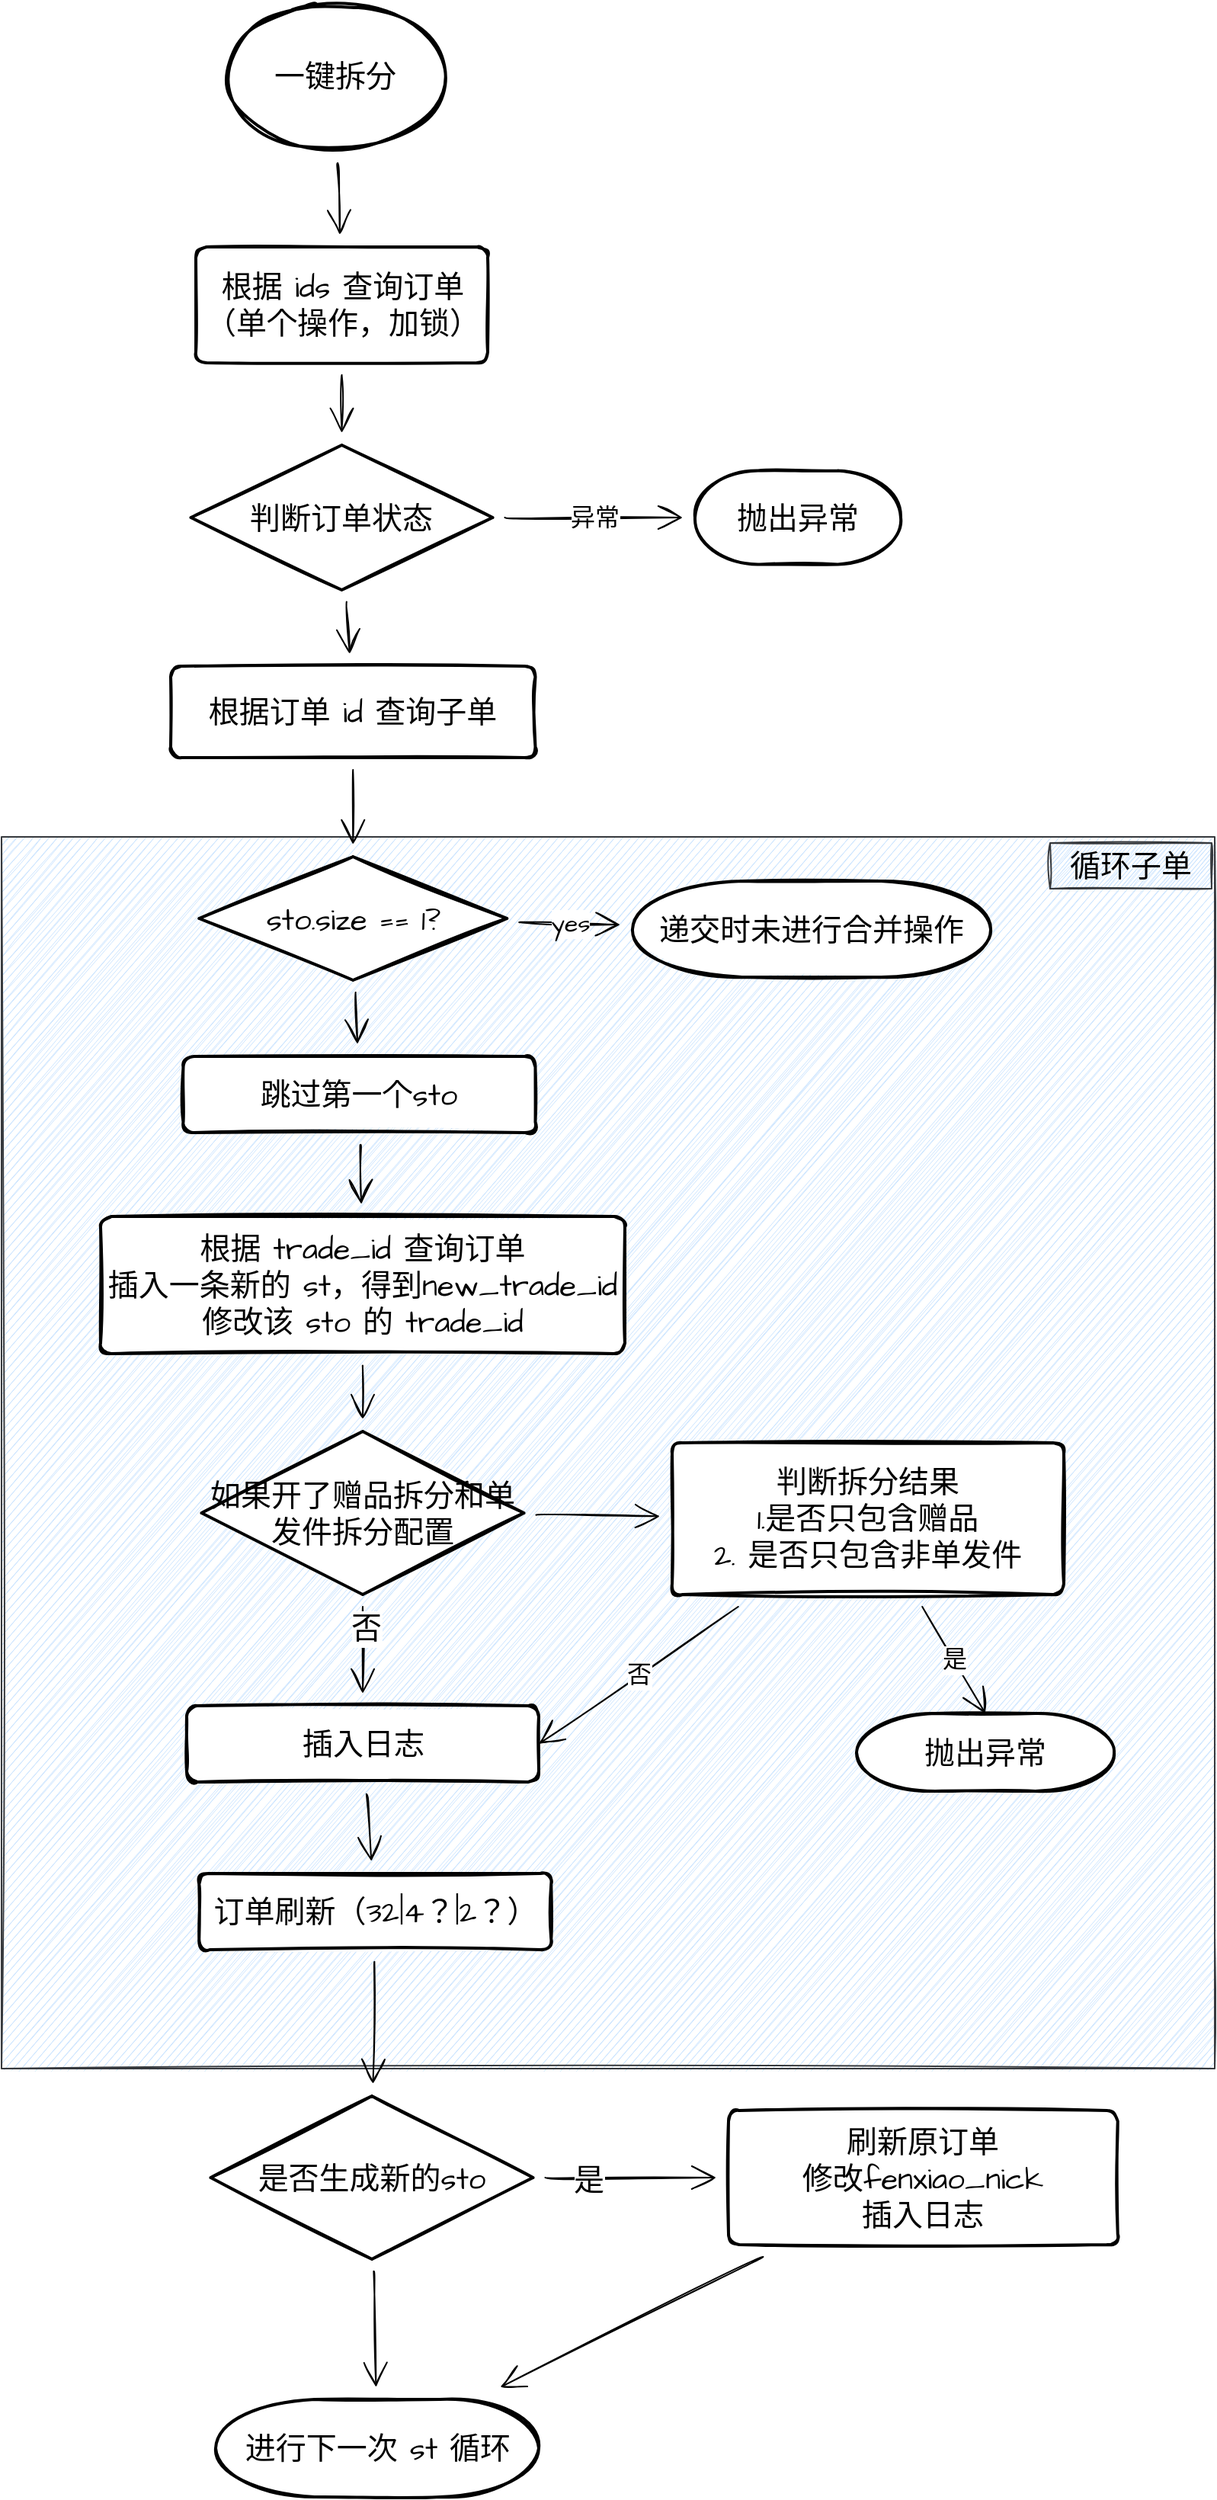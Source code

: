 <mxfile version="16.5.5" type="github">
  <diagram id="uhLY-ic7RiXZPrAS8pwG" name="第 1 页">
    <mxGraphModel dx="1902" dy="685" grid="0" gridSize="10" guides="1" tooltips="1" connect="1" arrows="1" fold="1" page="0" pageScale="1" pageWidth="827" pageHeight="1169" math="0" shadow="0">
      <root>
        <mxCell id="0" />
        <mxCell id="1" parent="0" />
        <mxCell id="Fv4V9yx8pxaX2ro8pe0i-17" value="" style="whiteSpace=wrap;html=1;sketch=1;hachureGap=4;fontFamily=Architects Daughter;fontSource=https%3A%2F%2Ffonts.googleapis.com%2Fcss%3Ffamily%3DArchitects%2BDaughter;fontSize=20;fillColor=#cce5ff;strokeColor=#36393d;" parent="1" vertex="1">
          <mxGeometry x="-124" y="678" width="796" height="808" as="geometry" />
        </mxCell>
        <mxCell id="Fv4V9yx8pxaX2ro8pe0i-11" value="" style="edgeStyle=none;curved=1;rounded=0;sketch=1;hachureGap=4;orthogonalLoop=1;jettySize=auto;html=1;fontFamily=Architects Daughter;fontSource=https%3A%2F%2Ffonts.googleapis.com%2Fcss%3Ffamily%3DArchitects%2BDaughter;fontSize=16;endArrow=open;startSize=14;endSize=14;sourcePerimeterSpacing=8;targetPerimeterSpacing=8;" parent="1" source="Fv4V9yx8pxaX2ro8pe0i-5" target="Fv4V9yx8pxaX2ro8pe0i-10" edge="1">
          <mxGeometry relative="1" as="geometry" />
        </mxCell>
        <mxCell id="Fv4V9yx8pxaX2ro8pe0i-5" value="根据 ids 查询订单&lt;br&gt;（单个操作，加锁）" style="rounded=1;whiteSpace=wrap;html=1;absoluteArcSize=1;arcSize=14;strokeWidth=2;sketch=1;hachureGap=4;fontFamily=Architects Daughter;fontSource=https%3A%2F%2Ffonts.googleapis.com%2Fcss%3Ffamily%3DArchitects%2BDaughter;fontSize=20;" parent="1" vertex="1">
          <mxGeometry x="3.5" y="291" width="191.5" height="76" as="geometry" />
        </mxCell>
        <mxCell id="Fv4V9yx8pxaX2ro8pe0i-7" value="" style="edgeStyle=none;curved=1;rounded=0;sketch=1;hachureGap=4;orthogonalLoop=1;jettySize=auto;html=1;fontFamily=Architects Daughter;fontSource=https%3A%2F%2Ffonts.googleapis.com%2Fcss%3Ffamily%3DArchitects%2BDaughter;fontSize=16;endArrow=open;startSize=14;endSize=14;sourcePerimeterSpacing=8;targetPerimeterSpacing=8;" parent="1" source="Fv4V9yx8pxaX2ro8pe0i-6" target="Fv4V9yx8pxaX2ro8pe0i-5" edge="1">
          <mxGeometry relative="1" as="geometry" />
        </mxCell>
        <mxCell id="Fv4V9yx8pxaX2ro8pe0i-6" value="一键拆分" style="strokeWidth=2;html=1;shape=mxgraph.flowchart.start_2;whiteSpace=wrap;sketch=1;hachureGap=4;fontFamily=Architects Daughter;fontSource=https%3A%2F%2Ffonts.googleapis.com%2Fcss%3Ffamily%3DArchitects%2BDaughter;fontSize=20;" parent="1" vertex="1">
          <mxGeometry x="20" y="130" width="150" height="98" as="geometry" />
        </mxCell>
        <mxCell id="Fv4V9yx8pxaX2ro8pe0i-14" value="异常" style="edgeStyle=none;curved=1;rounded=0;sketch=1;hachureGap=4;orthogonalLoop=1;jettySize=auto;html=1;fontFamily=Architects Daughter;fontSource=https%3A%2F%2Ffonts.googleapis.com%2Fcss%3Ffamily%3DArchitects%2BDaughter;fontSize=16;endArrow=open;startSize=14;endSize=14;sourcePerimeterSpacing=8;targetPerimeterSpacing=8;" parent="1" source="Fv4V9yx8pxaX2ro8pe0i-10" target="Fv4V9yx8pxaX2ro8pe0i-12" edge="1">
          <mxGeometry relative="1" as="geometry" />
        </mxCell>
        <mxCell id="Fv4V9yx8pxaX2ro8pe0i-16" value="" style="edgeStyle=none;curved=1;rounded=0;sketch=1;hachureGap=4;orthogonalLoop=1;jettySize=auto;html=1;fontFamily=Architects Daughter;fontSource=https%3A%2F%2Ffonts.googleapis.com%2Fcss%3Ffamily%3DArchitects%2BDaughter;fontSize=16;endArrow=open;startSize=14;endSize=14;sourcePerimeterSpacing=8;targetPerimeterSpacing=8;" parent="1" source="Fv4V9yx8pxaX2ro8pe0i-10" target="Fv4V9yx8pxaX2ro8pe0i-15" edge="1">
          <mxGeometry relative="1" as="geometry" />
        </mxCell>
        <mxCell id="Fv4V9yx8pxaX2ro8pe0i-10" value="判断订单状态" style="strokeWidth=2;html=1;shape=mxgraph.flowchart.decision;whiteSpace=wrap;sketch=1;hachureGap=4;fontFamily=Architects Daughter;fontSource=https%3A%2F%2Ffonts.googleapis.com%2Fcss%3Ffamily%3DArchitects%2BDaughter;fontSize=20;" parent="1" vertex="1">
          <mxGeometry x="0.25" y="421" width="198" height="95" as="geometry" />
        </mxCell>
        <mxCell id="Fv4V9yx8pxaX2ro8pe0i-12" value="抛出异常" style="strokeWidth=2;html=1;shape=mxgraph.flowchart.terminator;whiteSpace=wrap;sketch=1;hachureGap=4;fontFamily=Architects Daughter;fontSource=https%3A%2F%2Ffonts.googleapis.com%2Fcss%3Ffamily%3DArchitects%2BDaughter;fontSize=20;" parent="1" vertex="1">
          <mxGeometry x="331" y="437.75" width="135" height="61.5" as="geometry" />
        </mxCell>
        <mxCell id="Fv4V9yx8pxaX2ro8pe0i-21" value="" style="edgeStyle=none;curved=1;rounded=0;sketch=1;hachureGap=4;orthogonalLoop=1;jettySize=auto;html=1;fontFamily=Architects Daughter;fontSource=https%3A%2F%2Ffonts.googleapis.com%2Fcss%3Ffamily%3DArchitects%2BDaughter;fontSize=16;endArrow=open;startSize=14;endSize=14;sourcePerimeterSpacing=8;targetPerimeterSpacing=8;" parent="1" source="Fv4V9yx8pxaX2ro8pe0i-15" target="Fv4V9yx8pxaX2ro8pe0i-20" edge="1">
          <mxGeometry relative="1" as="geometry" />
        </mxCell>
        <mxCell id="Fv4V9yx8pxaX2ro8pe0i-15" value="根据订单 id 查询子单" style="rounded=1;whiteSpace=wrap;html=1;absoluteArcSize=1;arcSize=14;strokeWidth=2;sketch=1;hachureGap=4;fontFamily=Architects Daughter;fontSource=https%3A%2F%2Ffonts.googleapis.com%2Fcss%3Ffamily%3DArchitects%2BDaughter;fontSize=20;" parent="1" vertex="1">
          <mxGeometry x="-13" y="566" width="239.25" height="60" as="geometry" />
        </mxCell>
        <mxCell id="Fv4V9yx8pxaX2ro8pe0i-18" value="循环子单" style="text;html=1;strokeColor=#36393d;fillColor=#cce5ff;align=center;verticalAlign=middle;whiteSpace=wrap;rounded=0;sketch=1;hachureGap=4;fontFamily=Architects Daughter;fontSource=https%3A%2F%2Ffonts.googleapis.com%2Fcss%3Ffamily%3DArchitects%2BDaughter;fontSize=20;" parent="1" vertex="1">
          <mxGeometry x="564" y="682" width="106" height="30" as="geometry" />
        </mxCell>
        <mxCell id="Fv4V9yx8pxaX2ro8pe0i-23" value="yes" style="edgeStyle=none;curved=1;rounded=0;sketch=1;hachureGap=4;orthogonalLoop=1;jettySize=auto;html=1;fontFamily=Architects Daughter;fontSource=https%3A%2F%2Ffonts.googleapis.com%2Fcss%3Ffamily%3DArchitects%2BDaughter;fontSize=16;endArrow=open;startSize=14;endSize=14;sourcePerimeterSpacing=8;targetPerimeterSpacing=8;" parent="1" source="Fv4V9yx8pxaX2ro8pe0i-20" target="Fv4V9yx8pxaX2ro8pe0i-22" edge="1">
          <mxGeometry relative="1" as="geometry" />
        </mxCell>
        <mxCell id="Fv4V9yx8pxaX2ro8pe0i-25" value="" style="edgeStyle=none;curved=1;rounded=0;sketch=1;hachureGap=4;orthogonalLoop=1;jettySize=auto;html=1;fontFamily=Architects Daughter;fontSource=https%3A%2F%2Ffonts.googleapis.com%2Fcss%3Ffamily%3DArchitects%2BDaughter;fontSize=16;endArrow=open;startSize=14;endSize=14;sourcePerimeterSpacing=8;targetPerimeterSpacing=8;" parent="1" source="Fv4V9yx8pxaX2ro8pe0i-20" target="Fv4V9yx8pxaX2ro8pe0i-24" edge="1">
          <mxGeometry relative="1" as="geometry" />
        </mxCell>
        <mxCell id="Fv4V9yx8pxaX2ro8pe0i-20" value="sto.size == 1?" style="strokeWidth=2;html=1;shape=mxgraph.flowchart.decision;whiteSpace=wrap;sketch=1;hachureGap=4;fontFamily=Architects Daughter;fontSource=https%3A%2F%2Ffonts.googleapis.com%2Fcss%3Ffamily%3DArchitects%2BDaughter;fontSize=20;" parent="1" vertex="1">
          <mxGeometry x="5.63" y="691" width="202" height="81" as="geometry" />
        </mxCell>
        <mxCell id="Fv4V9yx8pxaX2ro8pe0i-22" value="递交时未进行合并操作" style="strokeWidth=2;html=1;shape=mxgraph.flowchart.terminator;whiteSpace=wrap;sketch=1;hachureGap=4;fontFamily=Architects Daughter;fontSource=https%3A%2F%2Ffonts.googleapis.com%2Fcss%3Ffamily%3DArchitects%2BDaughter;fontSize=20;" parent="1" vertex="1">
          <mxGeometry x="290" y="707" width="235" height="63" as="geometry" />
        </mxCell>
        <mxCell id="Fv4V9yx8pxaX2ro8pe0i-27" value="" style="edgeStyle=none;curved=1;rounded=0;sketch=1;hachureGap=4;orthogonalLoop=1;jettySize=auto;html=1;fontFamily=Architects Daughter;fontSource=https%3A%2F%2Ffonts.googleapis.com%2Fcss%3Ffamily%3DArchitects%2BDaughter;fontSize=16;endArrow=open;startSize=14;endSize=14;sourcePerimeterSpacing=8;targetPerimeterSpacing=8;" parent="1" source="Fv4V9yx8pxaX2ro8pe0i-24" target="Fv4V9yx8pxaX2ro8pe0i-26" edge="1">
          <mxGeometry relative="1" as="geometry" />
        </mxCell>
        <mxCell id="Fv4V9yx8pxaX2ro8pe0i-24" value="跳过第一个sto" style="rounded=1;whiteSpace=wrap;html=1;absoluteArcSize=1;arcSize=14;strokeWidth=2;sketch=1;hachureGap=4;fontFamily=Architects Daughter;fontSource=https%3A%2F%2Ffonts.googleapis.com%2Fcss%3Ffamily%3DArchitects%2BDaughter;fontSize=20;" parent="1" vertex="1">
          <mxGeometry x="-4.75" y="822" width="231" height="50" as="geometry" />
        </mxCell>
        <mxCell id="Fv4V9yx8pxaX2ro8pe0i-29" value="" style="edgeStyle=none;curved=1;rounded=0;sketch=1;hachureGap=4;orthogonalLoop=1;jettySize=auto;html=1;fontFamily=Architects Daughter;fontSource=https%3A%2F%2Ffonts.googleapis.com%2Fcss%3Ffamily%3DArchitects%2BDaughter;fontSize=16;endArrow=open;startSize=14;endSize=14;sourcePerimeterSpacing=8;targetPerimeterSpacing=8;" parent="1" source="Fv4V9yx8pxaX2ro8pe0i-26" target="Fv4V9yx8pxaX2ro8pe0i-28" edge="1">
          <mxGeometry relative="1" as="geometry" />
        </mxCell>
        <mxCell id="Fv4V9yx8pxaX2ro8pe0i-26" value="根据 trade_id 查询订单&lt;br&gt;插入一条新的 st，得到new_trade_id&lt;br&gt;修改该 sto 的 trade_id" style="rounded=1;whiteSpace=wrap;html=1;absoluteArcSize=1;arcSize=14;strokeWidth=2;sketch=1;hachureGap=4;fontFamily=Architects Daughter;fontSource=https%3A%2F%2Ffonts.googleapis.com%2Fcss%3Ffamily%3DArchitects%2BDaughter;fontSize=20;" parent="1" vertex="1">
          <mxGeometry x="-59" y="927" width="344" height="90" as="geometry" />
        </mxCell>
        <mxCell id="Fv4V9yx8pxaX2ro8pe0i-31" value="" style="edgeStyle=none;curved=1;rounded=0;sketch=1;hachureGap=4;orthogonalLoop=1;jettySize=auto;html=1;fontFamily=Architects Daughter;fontSource=https%3A%2F%2Ffonts.googleapis.com%2Fcss%3Ffamily%3DArchitects%2BDaughter;fontSize=16;endArrow=open;startSize=14;endSize=14;sourcePerimeterSpacing=8;targetPerimeterSpacing=8;" parent="1" source="Fv4V9yx8pxaX2ro8pe0i-28" target="Fv4V9yx8pxaX2ro8pe0i-30" edge="1">
          <mxGeometry relative="1" as="geometry" />
        </mxCell>
        <mxCell id="Fv4V9yx8pxaX2ro8pe0i-34" value="否" style="edgeLabel;html=1;align=center;verticalAlign=middle;resizable=0;points=[];fontSize=20;fontFamily=Architects Daughter;" parent="Fv4V9yx8pxaX2ro8pe0i-31" vertex="1" connectable="0">
          <mxGeometry x="-0.517" y="2" relative="1" as="geometry">
            <mxPoint as="offset" />
          </mxGeometry>
        </mxCell>
        <mxCell id="Fv4V9yx8pxaX2ro8pe0i-37" value="" style="edgeStyle=none;curved=1;rounded=0;sketch=1;hachureGap=4;orthogonalLoop=1;jettySize=auto;html=1;fontFamily=Architects Daughter;fontSource=https%3A%2F%2Ffonts.googleapis.com%2Fcss%3Ffamily%3DArchitects%2BDaughter;fontSize=16;endArrow=open;startSize=14;endSize=14;sourcePerimeterSpacing=8;targetPerimeterSpacing=8;" parent="1" source="Fv4V9yx8pxaX2ro8pe0i-28" target="Fv4V9yx8pxaX2ro8pe0i-36" edge="1">
          <mxGeometry relative="1" as="geometry" />
        </mxCell>
        <mxCell id="Fv4V9yx8pxaX2ro8pe0i-28" value="如果开了赠品拆分和单发件拆分配置" style="strokeWidth=2;html=1;shape=mxgraph.flowchart.decision;whiteSpace=wrap;sketch=1;hachureGap=4;fontFamily=Architects Daughter;fontSource=https%3A%2F%2Ffonts.googleapis.com%2Fcss%3Ffamily%3DArchitects%2BDaughter;fontSize=20;" parent="1" vertex="1">
          <mxGeometry x="7.25" y="1068" width="211.5" height="107" as="geometry" />
        </mxCell>
        <mxCell id="Fv4V9yx8pxaX2ro8pe0i-33" value="" style="edgeStyle=none;curved=1;rounded=0;sketch=1;hachureGap=4;orthogonalLoop=1;jettySize=auto;html=1;fontFamily=Architects Daughter;fontSource=https%3A%2F%2Ffonts.googleapis.com%2Fcss%3Ffamily%3DArchitects%2BDaughter;fontSize=16;endArrow=open;startSize=14;endSize=14;sourcePerimeterSpacing=8;targetPerimeterSpacing=8;" parent="1" source="Fv4V9yx8pxaX2ro8pe0i-30" target="Fv4V9yx8pxaX2ro8pe0i-32" edge="1">
          <mxGeometry relative="1" as="geometry" />
        </mxCell>
        <mxCell id="Fv4V9yx8pxaX2ro8pe0i-30" value="插入日志" style="rounded=1;whiteSpace=wrap;html=1;absoluteArcSize=1;arcSize=14;strokeWidth=2;sketch=1;hachureGap=4;fontFamily=Architects Daughter;fontSource=https%3A%2F%2Ffonts.googleapis.com%2Fcss%3Ffamily%3DArchitects%2BDaughter;fontSize=20;" parent="1" vertex="1">
          <mxGeometry x="-2.5" y="1248" width="231" height="50" as="geometry" />
        </mxCell>
        <mxCell id="Fv4V9yx8pxaX2ro8pe0i-49" value="" style="edgeStyle=none;curved=1;rounded=0;sketch=1;hachureGap=4;orthogonalLoop=1;jettySize=auto;html=1;fontFamily=Architects Daughter;fontSource=https%3A%2F%2Ffonts.googleapis.com%2Fcss%3Ffamily%3DArchitects%2BDaughter;fontSize=16;endArrow=open;startSize=14;endSize=14;sourcePerimeterSpacing=8;targetPerimeterSpacing=8;" parent="1" source="Fv4V9yx8pxaX2ro8pe0i-32" target="Fv4V9yx8pxaX2ro8pe0i-43" edge="1">
          <mxGeometry relative="1" as="geometry" />
        </mxCell>
        <mxCell id="Fv4V9yx8pxaX2ro8pe0i-32" value="订单刷新（32|4？|2？）" style="rounded=1;whiteSpace=wrap;html=1;absoluteArcSize=1;arcSize=14;strokeWidth=2;sketch=1;hachureGap=4;fontFamily=Architects Daughter;fontSource=https%3A%2F%2Ffonts.googleapis.com%2Fcss%3Ffamily%3DArchitects%2BDaughter;fontSize=20;" parent="1" vertex="1">
          <mxGeometry x="5.63" y="1358" width="231" height="50" as="geometry" />
        </mxCell>
        <mxCell id="Fv4V9yx8pxaX2ro8pe0i-38" value="否" style="edgeStyle=none;curved=1;rounded=0;sketch=1;hachureGap=4;orthogonalLoop=1;jettySize=auto;html=1;fontFamily=Architects Daughter;fontSource=https%3A%2F%2Ffonts.googleapis.com%2Fcss%3Ffamily%3DArchitects%2BDaughter;fontSize=16;endArrow=open;startSize=14;endSize=14;sourcePerimeterSpacing=8;targetPerimeterSpacing=8;entryX=1;entryY=0.5;entryDx=0;entryDy=0;" parent="1" source="Fv4V9yx8pxaX2ro8pe0i-36" target="Fv4V9yx8pxaX2ro8pe0i-30" edge="1">
          <mxGeometry relative="1" as="geometry">
            <Array as="points">
              <mxPoint x="293" y="1228" />
            </Array>
          </mxGeometry>
        </mxCell>
        <mxCell id="Fv4V9yx8pxaX2ro8pe0i-41" value="是" style="edgeStyle=none;curved=1;rounded=0;sketch=1;hachureGap=4;orthogonalLoop=1;jettySize=auto;html=1;entryX=0.5;entryY=0;entryDx=0;entryDy=0;entryPerimeter=0;fontFamily=Architects Daughter;fontSource=https%3A%2F%2Ffonts.googleapis.com%2Fcss%3Ffamily%3DArchitects%2BDaughter;fontSize=16;endArrow=open;startSize=14;endSize=14;sourcePerimeterSpacing=8;targetPerimeterSpacing=8;" parent="1" source="Fv4V9yx8pxaX2ro8pe0i-36" target="Fv4V9yx8pxaX2ro8pe0i-40" edge="1">
          <mxGeometry relative="1" as="geometry">
            <Array as="points">
              <mxPoint x="498" y="1212" />
            </Array>
          </mxGeometry>
        </mxCell>
        <mxCell id="Fv4V9yx8pxaX2ro8pe0i-36" value="判断拆分结果&lt;br&gt;1.是否只包含赠品&lt;br&gt;2. 是否只包含非单发件" style="rounded=1;whiteSpace=wrap;html=1;absoluteArcSize=1;arcSize=14;strokeWidth=2;sketch=1;hachureGap=4;fontFamily=Architects Daughter;fontSource=https%3A%2F%2Ffonts.googleapis.com%2Fcss%3Ffamily%3DArchitects%2BDaughter;fontSize=20;" parent="1" vertex="1">
          <mxGeometry x="316" y="1075.5" width="257" height="99.5" as="geometry" />
        </mxCell>
        <mxCell id="Fv4V9yx8pxaX2ro8pe0i-40" value="抛出异常" style="strokeWidth=2;html=1;shape=mxgraph.flowchart.terminator;whiteSpace=wrap;sketch=1;hachureGap=4;fontFamily=Architects Daughter;fontSource=https%3A%2F%2Ffonts.googleapis.com%2Fcss%3Ffamily%3DArchitects%2BDaughter;fontSize=20;" parent="1" vertex="1">
          <mxGeometry x="437" y="1253" width="169" height="51" as="geometry" />
        </mxCell>
        <mxCell id="Fv4V9yx8pxaX2ro8pe0i-48" style="edgeStyle=none;curved=1;rounded=0;sketch=1;hachureGap=4;orthogonalLoop=1;jettySize=auto;html=1;fontFamily=Architects Daughter;fontSource=https%3A%2F%2Ffonts.googleapis.com%2Fcss%3Ffamily%3DArchitects%2BDaughter;fontSize=16;endArrow=open;startSize=14;endSize=14;sourcePerimeterSpacing=8;targetPerimeterSpacing=8;" parent="1" source="Fv4V9yx8pxaX2ro8pe0i-42" target="Fv4V9yx8pxaX2ro8pe0i-46" edge="1">
          <mxGeometry relative="1" as="geometry" />
        </mxCell>
        <mxCell id="Fv4V9yx8pxaX2ro8pe0i-42" value="刷新原订单&lt;br&gt;修改fenxiao_nick&lt;br&gt;插入日志" style="rounded=1;whiteSpace=wrap;html=1;absoluteArcSize=1;arcSize=14;strokeWidth=2;sketch=1;hachureGap=4;fontFamily=Architects Daughter;fontSource=https%3A%2F%2Ffonts.googleapis.com%2Fcss%3Ffamily%3DArchitects%2BDaughter;fontSize=20;" parent="1" vertex="1">
          <mxGeometry x="353" y="1513.5" width="255.37" height="88" as="geometry" />
        </mxCell>
        <mxCell id="Fv4V9yx8pxaX2ro8pe0i-44" value="" style="edgeStyle=none;curved=1;rounded=0;sketch=1;hachureGap=4;orthogonalLoop=1;jettySize=auto;html=1;fontFamily=Architects Daughter;fontSource=https%3A%2F%2Ffonts.googleapis.com%2Fcss%3Ffamily%3DArchitects%2BDaughter;fontSize=16;endArrow=open;startSize=14;endSize=14;sourcePerimeterSpacing=8;targetPerimeterSpacing=8;" parent="1" source="Fv4V9yx8pxaX2ro8pe0i-43" target="Fv4V9yx8pxaX2ro8pe0i-42" edge="1">
          <mxGeometry relative="1" as="geometry" />
        </mxCell>
        <mxCell id="Fv4V9yx8pxaX2ro8pe0i-45" value="是" style="edgeLabel;html=1;align=center;verticalAlign=middle;resizable=0;points=[];fontSize=20;fontFamily=Architects Daughter;" parent="Fv4V9yx8pxaX2ro8pe0i-44" vertex="1" connectable="0">
          <mxGeometry x="-0.506" y="-1" relative="1" as="geometry">
            <mxPoint as="offset" />
          </mxGeometry>
        </mxCell>
        <mxCell id="Fv4V9yx8pxaX2ro8pe0i-47" value="" style="edgeStyle=none;curved=1;rounded=0;sketch=1;hachureGap=4;orthogonalLoop=1;jettySize=auto;html=1;fontFamily=Architects Daughter;fontSource=https%3A%2F%2Ffonts.googleapis.com%2Fcss%3Ffamily%3DArchitects%2BDaughter;fontSize=16;endArrow=open;startSize=14;endSize=14;sourcePerimeterSpacing=8;targetPerimeterSpacing=8;" parent="1" source="Fv4V9yx8pxaX2ro8pe0i-43" target="Fv4V9yx8pxaX2ro8pe0i-46" edge="1">
          <mxGeometry relative="1" as="geometry" />
        </mxCell>
        <mxCell id="Fv4V9yx8pxaX2ro8pe0i-43" value="是否生成新的sto" style="strokeWidth=2;html=1;shape=mxgraph.flowchart.decision;whiteSpace=wrap;sketch=1;hachureGap=4;fontFamily=Architects Daughter;fontSource=https%3A%2F%2Ffonts.googleapis.com%2Fcss%3Ffamily%3DArchitects%2BDaughter;fontSize=20;" parent="1" vertex="1">
          <mxGeometry x="13.25" y="1504" width="211.5" height="107" as="geometry" />
        </mxCell>
        <mxCell id="Fv4V9yx8pxaX2ro8pe0i-46" value="进行下一次 st 循环" style="strokeWidth=2;html=1;shape=mxgraph.flowchart.terminator;whiteSpace=wrap;sketch=1;hachureGap=4;fontFamily=Architects Daughter;fontSource=https%3A%2F%2Ffonts.googleapis.com%2Fcss%3Ffamily%3DArchitects%2BDaughter;fontSize=20;" parent="1" vertex="1">
          <mxGeometry x="16.5" y="1703" width="212" height="64" as="geometry" />
        </mxCell>
      </root>
    </mxGraphModel>
  </diagram>
</mxfile>
